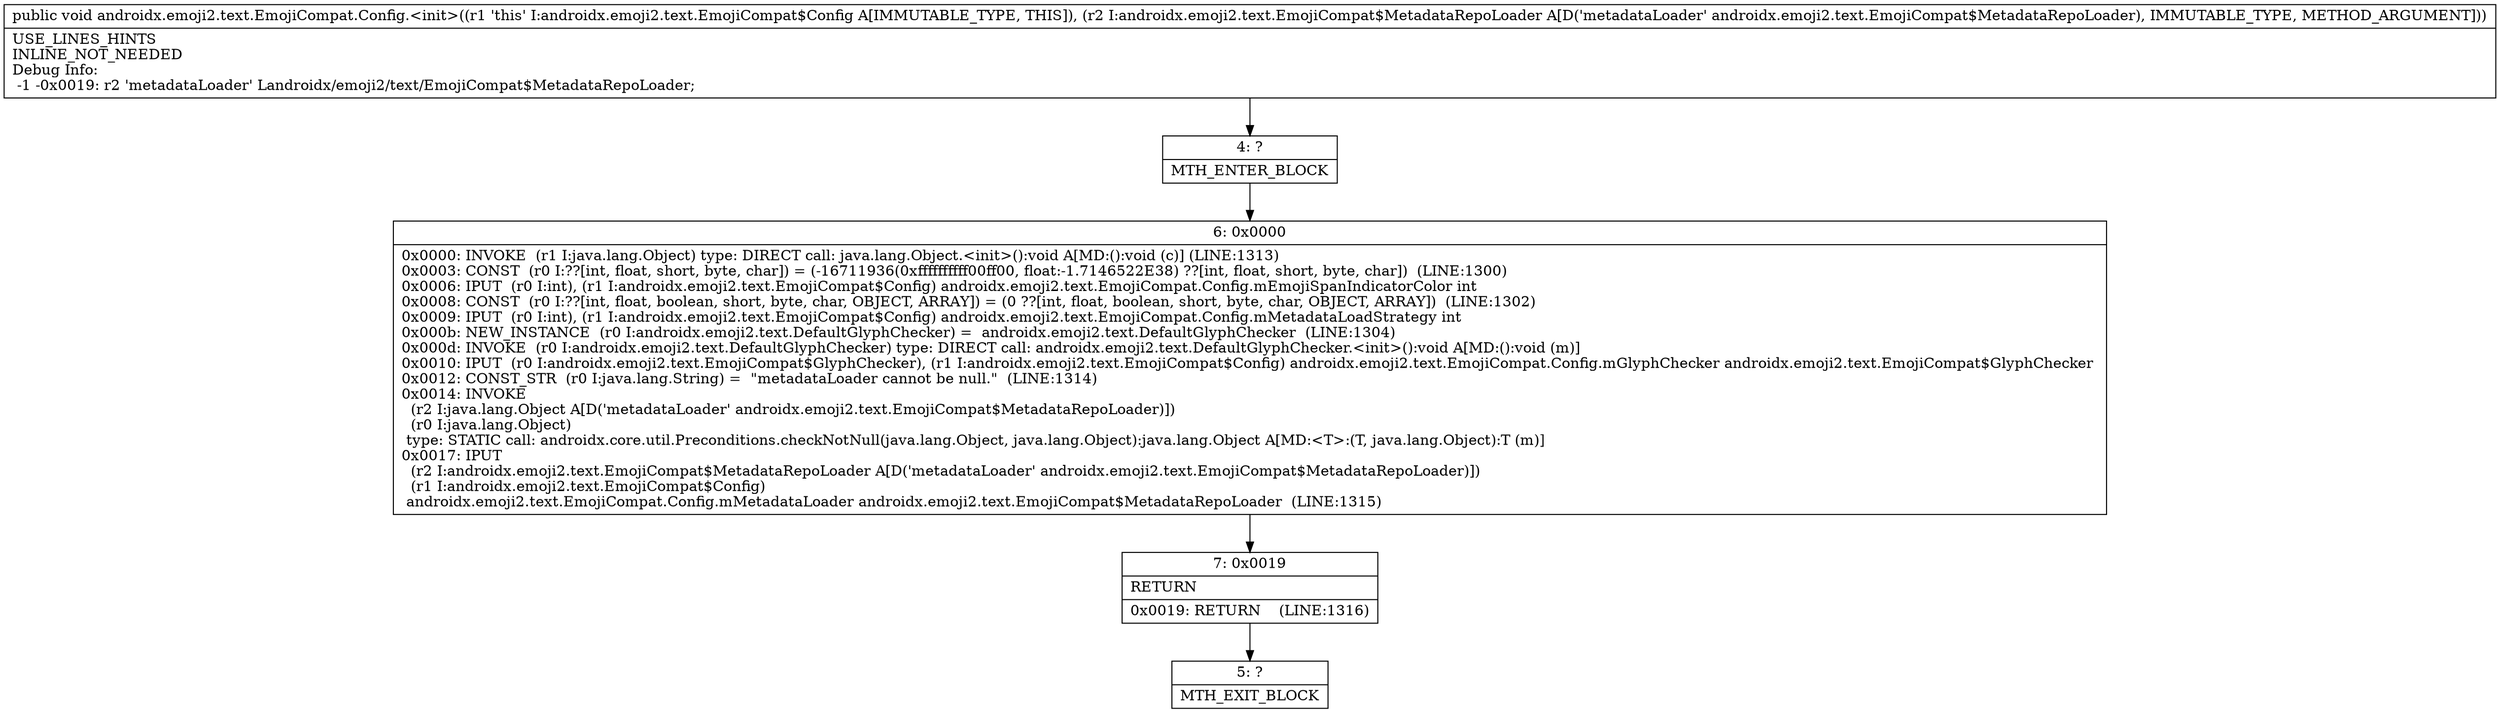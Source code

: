 digraph "CFG forandroidx.emoji2.text.EmojiCompat.Config.\<init\>(Landroidx\/emoji2\/text\/EmojiCompat$MetadataRepoLoader;)V" {
Node_4 [shape=record,label="{4\:\ ?|MTH_ENTER_BLOCK\l}"];
Node_6 [shape=record,label="{6\:\ 0x0000|0x0000: INVOKE  (r1 I:java.lang.Object) type: DIRECT call: java.lang.Object.\<init\>():void A[MD:():void (c)] (LINE:1313)\l0x0003: CONST  (r0 I:??[int, float, short, byte, char]) = (\-16711936(0xffffffffff00ff00, float:\-1.7146522E38) ??[int, float, short, byte, char])  (LINE:1300)\l0x0006: IPUT  (r0 I:int), (r1 I:androidx.emoji2.text.EmojiCompat$Config) androidx.emoji2.text.EmojiCompat.Config.mEmojiSpanIndicatorColor int \l0x0008: CONST  (r0 I:??[int, float, boolean, short, byte, char, OBJECT, ARRAY]) = (0 ??[int, float, boolean, short, byte, char, OBJECT, ARRAY])  (LINE:1302)\l0x0009: IPUT  (r0 I:int), (r1 I:androidx.emoji2.text.EmojiCompat$Config) androidx.emoji2.text.EmojiCompat.Config.mMetadataLoadStrategy int \l0x000b: NEW_INSTANCE  (r0 I:androidx.emoji2.text.DefaultGlyphChecker) =  androidx.emoji2.text.DefaultGlyphChecker  (LINE:1304)\l0x000d: INVOKE  (r0 I:androidx.emoji2.text.DefaultGlyphChecker) type: DIRECT call: androidx.emoji2.text.DefaultGlyphChecker.\<init\>():void A[MD:():void (m)]\l0x0010: IPUT  (r0 I:androidx.emoji2.text.EmojiCompat$GlyphChecker), (r1 I:androidx.emoji2.text.EmojiCompat$Config) androidx.emoji2.text.EmojiCompat.Config.mGlyphChecker androidx.emoji2.text.EmojiCompat$GlyphChecker \l0x0012: CONST_STR  (r0 I:java.lang.String) =  \"metadataLoader cannot be null.\"  (LINE:1314)\l0x0014: INVOKE  \l  (r2 I:java.lang.Object A[D('metadataLoader' androidx.emoji2.text.EmojiCompat$MetadataRepoLoader)])\l  (r0 I:java.lang.Object)\l type: STATIC call: androidx.core.util.Preconditions.checkNotNull(java.lang.Object, java.lang.Object):java.lang.Object A[MD:\<T\>:(T, java.lang.Object):T (m)]\l0x0017: IPUT  \l  (r2 I:androidx.emoji2.text.EmojiCompat$MetadataRepoLoader A[D('metadataLoader' androidx.emoji2.text.EmojiCompat$MetadataRepoLoader)])\l  (r1 I:androidx.emoji2.text.EmojiCompat$Config)\l androidx.emoji2.text.EmojiCompat.Config.mMetadataLoader androidx.emoji2.text.EmojiCompat$MetadataRepoLoader  (LINE:1315)\l}"];
Node_7 [shape=record,label="{7\:\ 0x0019|RETURN\l|0x0019: RETURN    (LINE:1316)\l}"];
Node_5 [shape=record,label="{5\:\ ?|MTH_EXIT_BLOCK\l}"];
MethodNode[shape=record,label="{public void androidx.emoji2.text.EmojiCompat.Config.\<init\>((r1 'this' I:androidx.emoji2.text.EmojiCompat$Config A[IMMUTABLE_TYPE, THIS]), (r2 I:androidx.emoji2.text.EmojiCompat$MetadataRepoLoader A[D('metadataLoader' androidx.emoji2.text.EmojiCompat$MetadataRepoLoader), IMMUTABLE_TYPE, METHOD_ARGUMENT]))  | USE_LINES_HINTS\lINLINE_NOT_NEEDED\lDebug Info:\l  \-1 \-0x0019: r2 'metadataLoader' Landroidx\/emoji2\/text\/EmojiCompat$MetadataRepoLoader;\l}"];
MethodNode -> Node_4;Node_4 -> Node_6;
Node_6 -> Node_7;
Node_7 -> Node_5;
}

